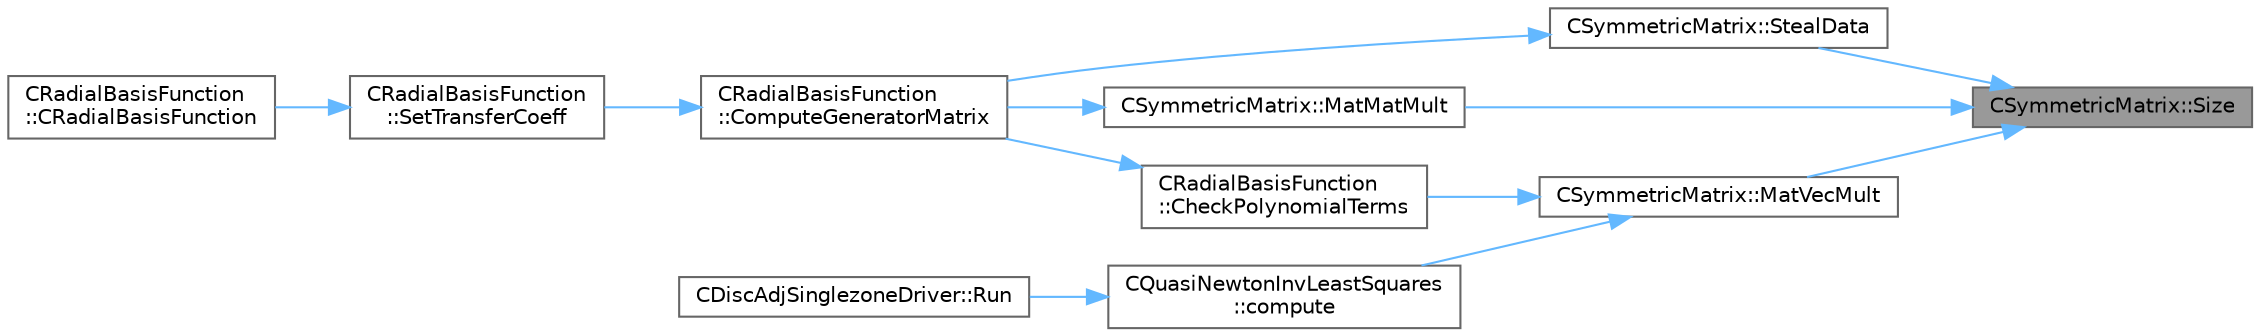 digraph "CSymmetricMatrix::Size"
{
 // LATEX_PDF_SIZE
  bgcolor="transparent";
  edge [fontname=Helvetica,fontsize=10,labelfontname=Helvetica,labelfontsize=10];
  node [fontname=Helvetica,fontsize=10,shape=box,height=0.2,width=0.4];
  rankdir="RL";
  Node1 [id="Node000001",label="CSymmetricMatrix::Size",height=0.2,width=0.4,color="gray40", fillcolor="grey60", style="filled", fontcolor="black",tooltip=" "];
  Node1 -> Node2 [id="edge1_Node000001_Node000002",dir="back",color="steelblue1",style="solid",tooltip=" "];
  Node2 [id="Node000002",label="CSymmetricMatrix::MatMatMult",height=0.2,width=0.4,color="grey40", fillcolor="white", style="filled",URL="$classCSymmetricMatrix.html#aaf18d5329bf4959d6000c3a5cf2f65b3",tooltip=" "];
  Node2 -> Node3 [id="edge2_Node000002_Node000003",dir="back",color="steelblue1",style="solid",tooltip=" "];
  Node3 [id="Node000003",label="CRadialBasisFunction\l::ComputeGeneratorMatrix",height=0.2,width=0.4,color="grey40", fillcolor="white", style="filled",URL="$classCRadialBasisFunction.html#a2af4b57e0f1738a776fdcdcf1be79bf9",tooltip="Compute the RBF \"generator\" matrix with or without polynomial terms."];
  Node3 -> Node4 [id="edge3_Node000003_Node000004",dir="back",color="steelblue1",style="solid",tooltip=" "];
  Node4 [id="Node000004",label="CRadialBasisFunction\l::SetTransferCoeff",height=0.2,width=0.4,color="grey40", fillcolor="white", style="filled",URL="$classCRadialBasisFunction.html#a844247f08e8b5e91bbe6e08dd3830fea",tooltip="Set up transfer matrix defining relation between two meshes."];
  Node4 -> Node5 [id="edge4_Node000004_Node000005",dir="back",color="steelblue1",style="solid",tooltip=" "];
  Node5 [id="Node000005",label="CRadialBasisFunction\l::CRadialBasisFunction",height=0.2,width=0.4,color="grey40", fillcolor="white", style="filled",URL="$classCRadialBasisFunction.html#a24d9b5599b680645da7313d755740db4",tooltip="Constructor of the class."];
  Node1 -> Node6 [id="edge5_Node000001_Node000006",dir="back",color="steelblue1",style="solid",tooltip=" "];
  Node6 [id="Node000006",label="CSymmetricMatrix::MatVecMult",height=0.2,width=0.4,color="grey40", fillcolor="white", style="filled",URL="$classCSymmetricMatrix.html#a133eb094e8f94297c53e592b8917b803",tooltip=" "];
  Node6 -> Node7 [id="edge6_Node000006_Node000007",dir="back",color="steelblue1",style="solid",tooltip=" "];
  Node7 [id="Node000007",label="CRadialBasisFunction\l::CheckPolynomialTerms",height=0.2,width=0.4,color="grey40", fillcolor="white", style="filled",URL="$classCRadialBasisFunction.html#acb85b2dcb15592710a123cd6cc3b6318",tooltip="If the polynomial term is included in the interpolation, and the points lie on a plane,..."];
  Node7 -> Node3 [id="edge7_Node000007_Node000003",dir="back",color="steelblue1",style="solid",tooltip=" "];
  Node6 -> Node8 [id="edge8_Node000006_Node000008",dir="back",color="steelblue1",style="solid",tooltip=" "];
  Node8 [id="Node000008",label="CQuasiNewtonInvLeastSquares\l::compute",height=0.2,width=0.4,color="grey40", fillcolor="white", style="filled",URL="$classCQuasiNewtonInvLeastSquares.html#af7b224ea297649e557ef8e16b16288f8",tooltip="Compute and return a new approximation."];
  Node8 -> Node9 [id="edge9_Node000008_Node000009",dir="back",color="steelblue1",style="solid",tooltip=" "];
  Node9 [id="Node000009",label="CDiscAdjSinglezoneDriver::Run",height=0.2,width=0.4,color="grey40", fillcolor="white", style="filled",URL="$classCDiscAdjSinglezoneDriver.html#a8f953f7bd46ee86ade056068e5eb2419",tooltip="Run a single iteration of the discrete adjoint solver with a single zone."];
  Node1 -> Node10 [id="edge10_Node000001_Node000010",dir="back",color="steelblue1",style="solid",tooltip=" "];
  Node10 [id="Node000010",label="CSymmetricMatrix::StealData",height=0.2,width=0.4,color="grey40", fillcolor="white", style="filled",URL="$classCSymmetricMatrix.html#a9434e566a80175295469512f3842225e",tooltip=" "];
  Node10 -> Node3 [id="edge11_Node000010_Node000003",dir="back",color="steelblue1",style="solid",tooltip=" "];
}
